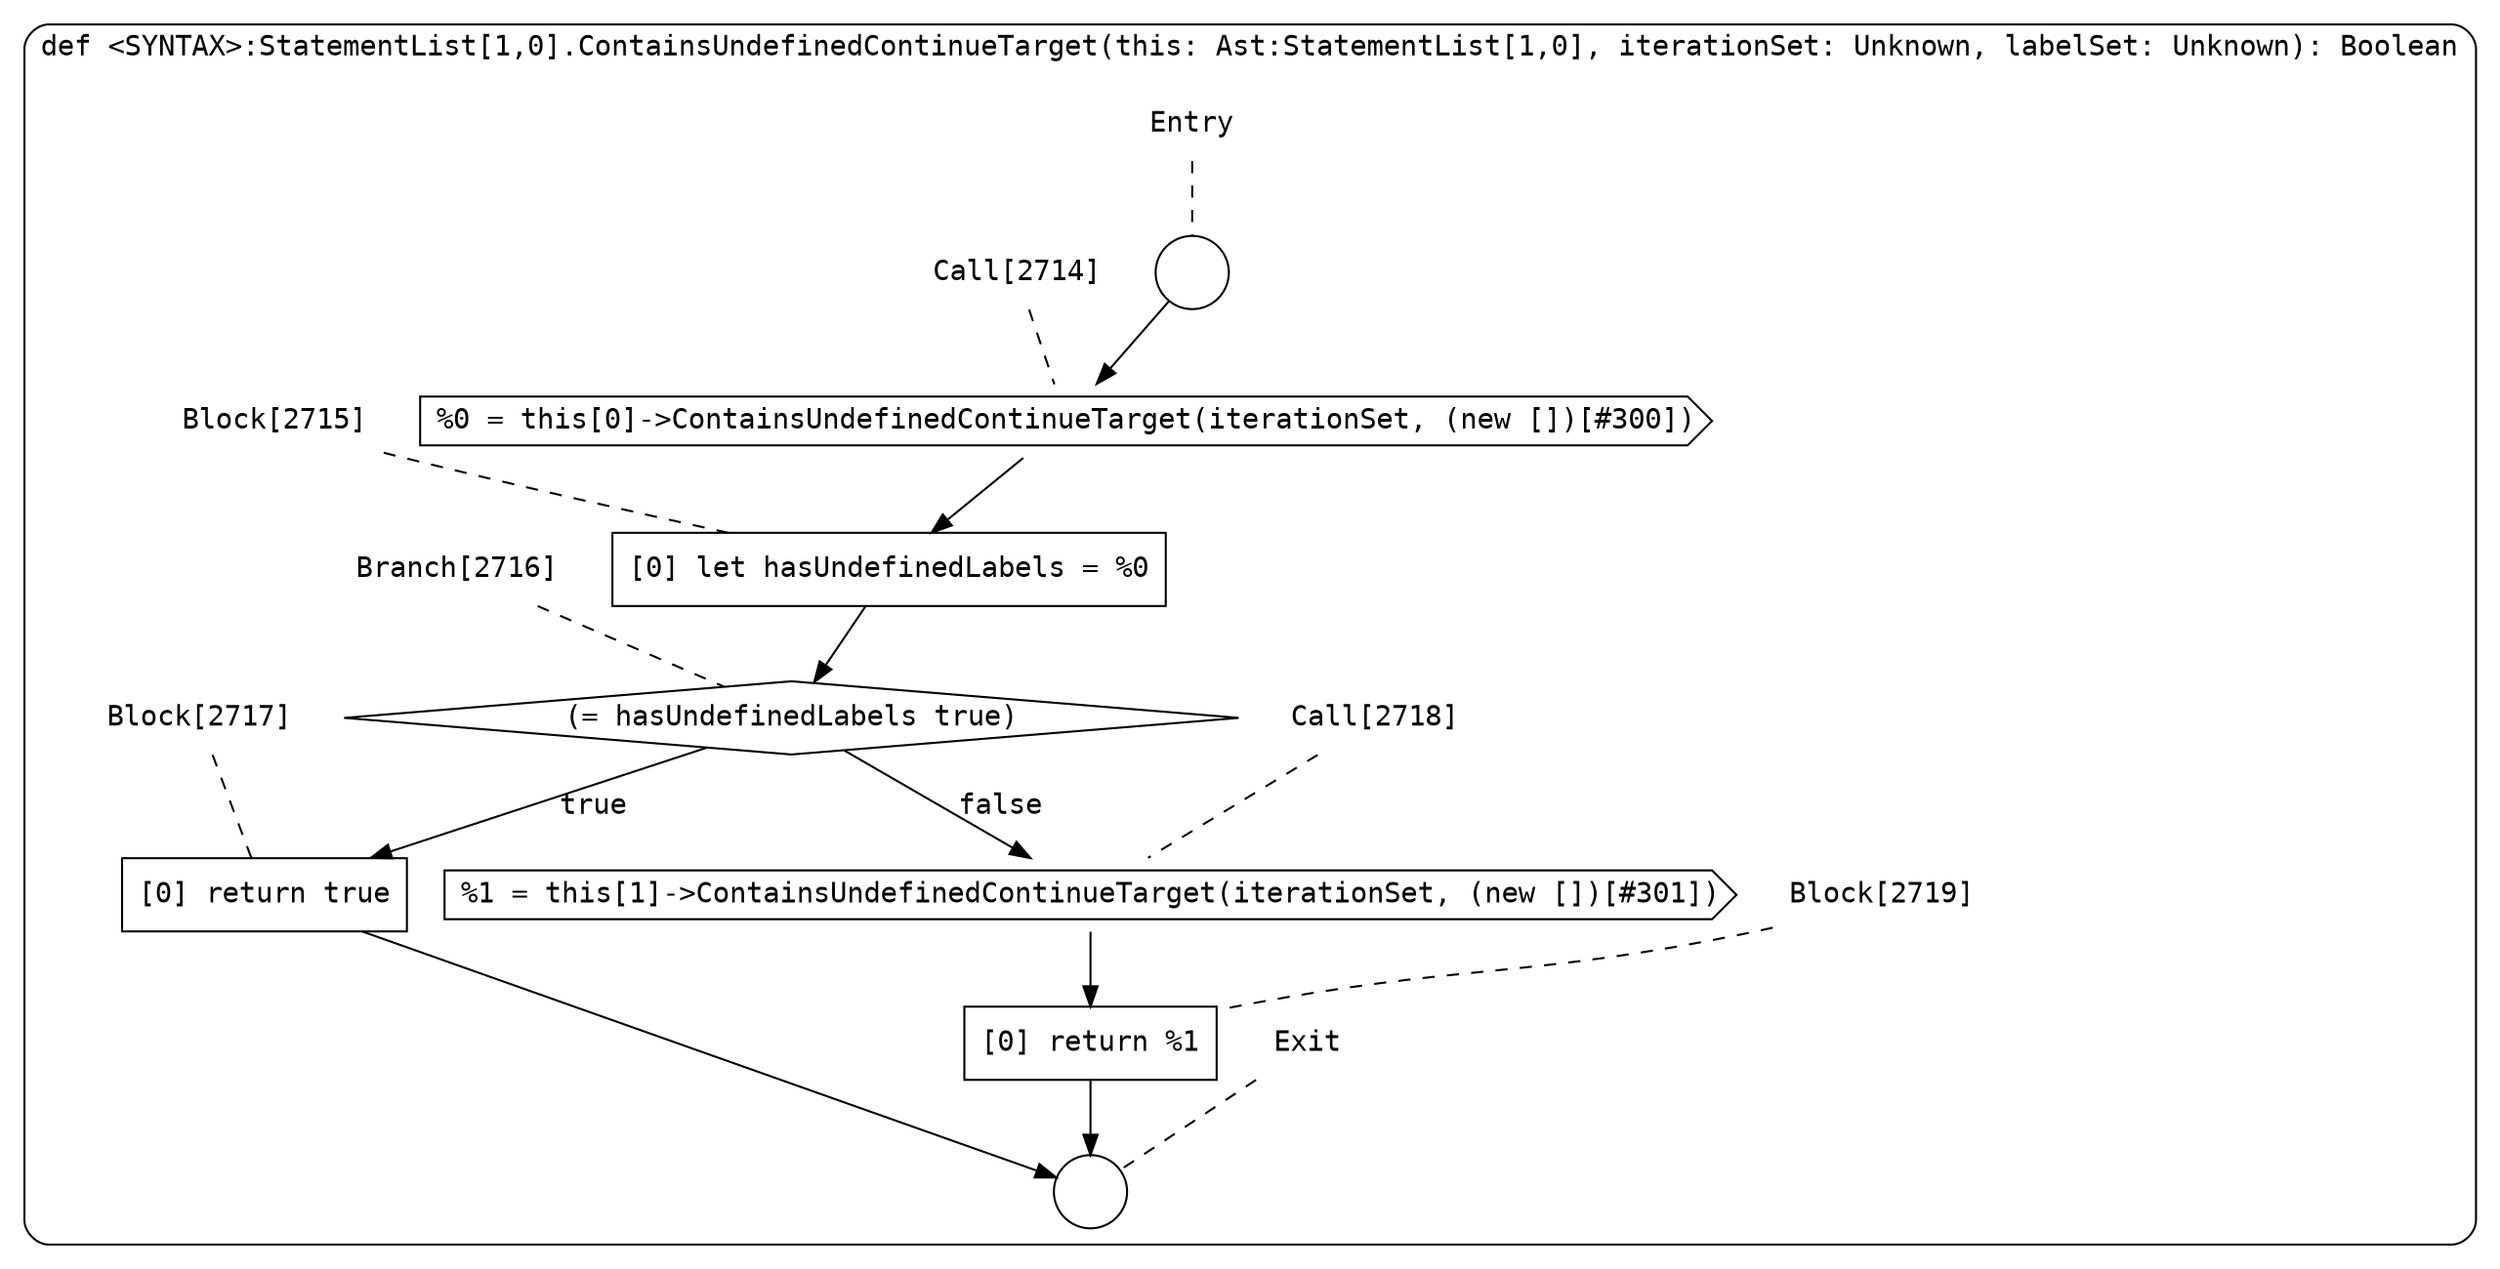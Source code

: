 digraph {
  graph [fontname = "Consolas"]
  node [fontname = "Consolas"]
  edge [fontname = "Consolas"]
  subgraph cluster615 {
    label = "def <SYNTAX>:StatementList[1,0].ContainsUndefinedContinueTarget(this: Ast:StatementList[1,0], iterationSet: Unknown, labelSet: Unknown): Boolean"
    style = rounded
    cluster615_entry_name [shape=none, label=<<font color="black">Entry</font>>]
    cluster615_entry_name -> cluster615_entry [arrowhead=none, color="black", style=dashed]
    cluster615_entry [shape=circle label=" " color="black" fillcolor="white" style=filled]
    cluster615_entry -> node2714 [color="black"]
    cluster615_exit_name [shape=none, label=<<font color="black">Exit</font>>]
    cluster615_exit_name -> cluster615_exit [arrowhead=none, color="black", style=dashed]
    cluster615_exit [shape=circle label=" " color="black" fillcolor="white" style=filled]
    node2714_name [shape=none, label=<<font color="black">Call[2714]</font>>]
    node2714_name -> node2714 [arrowhead=none, color="black", style=dashed]
    node2714 [shape=cds, label=<<font color="black">%0 = this[0]-&gt;ContainsUndefinedContinueTarget(iterationSet, (new [])[#300])</font>> color="black" fillcolor="white", style=filled]
    node2714 -> node2715 [color="black"]
    node2715_name [shape=none, label=<<font color="black">Block[2715]</font>>]
    node2715_name -> node2715 [arrowhead=none, color="black", style=dashed]
    node2715 [shape=box, label=<<font color="black">[0] let hasUndefinedLabels = %0<BR ALIGN="LEFT"/></font>> color="black" fillcolor="white", style=filled]
    node2715 -> node2716 [color="black"]
    node2716_name [shape=none, label=<<font color="black">Branch[2716]</font>>]
    node2716_name -> node2716 [arrowhead=none, color="black", style=dashed]
    node2716 [shape=diamond, label=<<font color="black">(= hasUndefinedLabels true)</font>> color="black" fillcolor="white", style=filled]
    node2716 -> node2717 [label=<<font color="black">true</font>> color="black"]
    node2716 -> node2718 [label=<<font color="black">false</font>> color="black"]
    node2717_name [shape=none, label=<<font color="black">Block[2717]</font>>]
    node2717_name -> node2717 [arrowhead=none, color="black", style=dashed]
    node2717 [shape=box, label=<<font color="black">[0] return true<BR ALIGN="LEFT"/></font>> color="black" fillcolor="white", style=filled]
    node2717 -> cluster615_exit [color="black"]
    node2718_name [shape=none, label=<<font color="black">Call[2718]</font>>]
    node2718_name -> node2718 [arrowhead=none, color="black", style=dashed]
    node2718 [shape=cds, label=<<font color="black">%1 = this[1]-&gt;ContainsUndefinedContinueTarget(iterationSet, (new [])[#301])</font>> color="black" fillcolor="white", style=filled]
    node2718 -> node2719 [color="black"]
    node2719_name [shape=none, label=<<font color="black">Block[2719]</font>>]
    node2719_name -> node2719 [arrowhead=none, color="black", style=dashed]
    node2719 [shape=box, label=<<font color="black">[0] return %1<BR ALIGN="LEFT"/></font>> color="black" fillcolor="white", style=filled]
    node2719 -> cluster615_exit [color="black"]
  }
}